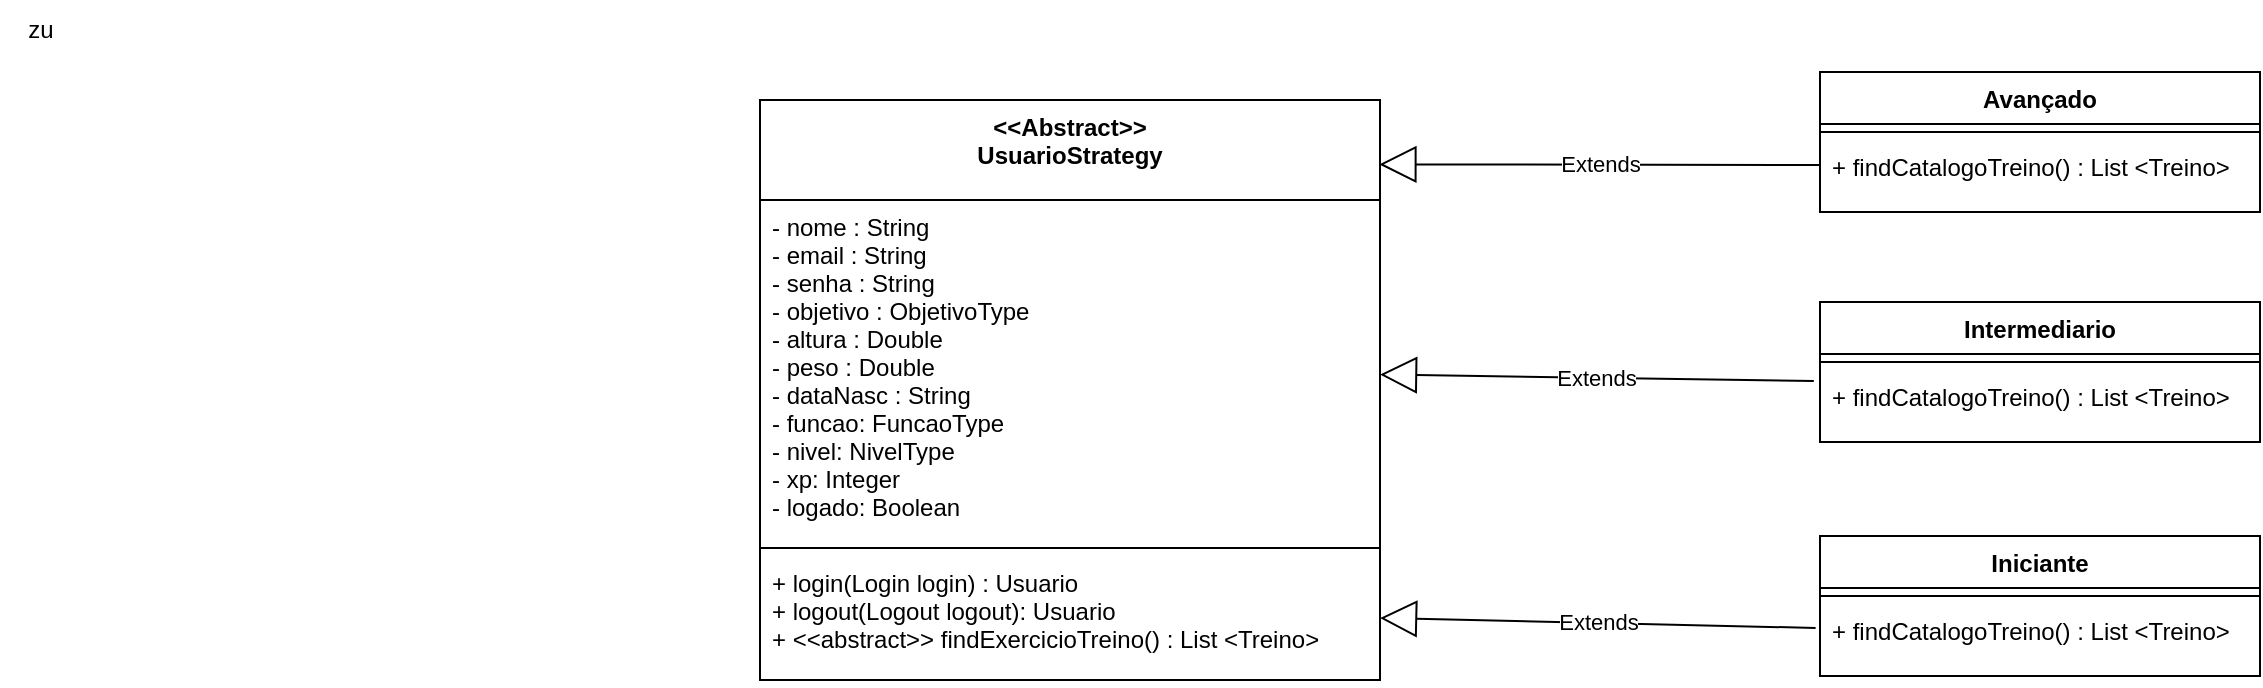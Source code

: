 <mxfile version="20.2.8" type="device"><diagram id="ToS7L3lAEm12-cF7eO7M" name="Page-1"><mxGraphModel dx="1108" dy="450" grid="1" gridSize="10" guides="1" tooltips="1" connect="1" arrows="1" fold="1" page="1" pageScale="1" pageWidth="1169" pageHeight="1654" math="0" shadow="0"><root><mxCell id="0"/><mxCell id="1" parent="0"/><mxCell id="JDwWGKPS2lUx3jECMcdA-8" value="&lt;&lt;Abstract&gt;&gt;&#10;UsuarioStrategy" style="swimlane;fontStyle=1;align=center;verticalAlign=top;childLayout=stackLayout;horizontal=1;startSize=50;horizontalStack=0;resizeParent=1;resizeParentMax=0;resizeLast=0;collapsible=1;marginBottom=0;" parent="1" vertex="1"><mxGeometry x="390" y="355" width="310" height="290" as="geometry"/></mxCell><mxCell id="JDwWGKPS2lUx3jECMcdA-9" value="- nome : String&#10;- email : String&#10;- senha : String&#10;- objetivo : ObjetivoType&#10;- altura : Double&#10;- peso : Double&#10;- dataNasc : String&#10;- funcao: FuncaoType&#10;- nivel: NivelType&#10;- xp: Integer&#10;- logado: Boolean" style="text;strokeColor=none;fillColor=none;align=left;verticalAlign=top;spacingLeft=4;spacingRight=4;overflow=hidden;rotatable=0;points=[[0,0.5],[1,0.5]];portConstraint=eastwest;" parent="JDwWGKPS2lUx3jECMcdA-8" vertex="1"><mxGeometry y="50" width="310" height="170" as="geometry"/></mxCell><mxCell id="JDwWGKPS2lUx3jECMcdA-10" value="" style="line;strokeWidth=1;fillColor=none;align=left;verticalAlign=middle;spacingTop=-1;spacingLeft=3;spacingRight=3;rotatable=0;labelPosition=right;points=[];portConstraint=eastwest;" parent="JDwWGKPS2lUx3jECMcdA-8" vertex="1"><mxGeometry y="220" width="310" height="8" as="geometry"/></mxCell><mxCell id="JDwWGKPS2lUx3jECMcdA-11" value="+ login(Login login) : Usuario&#10;+ logout(Logout logout): Usuario&#10;+ &lt;&lt;abstract&gt;&gt; findExercicioTreino() : List &lt;Treino&gt;" style="text;strokeColor=none;fillColor=none;align=left;verticalAlign=top;spacingLeft=4;spacingRight=4;overflow=hidden;rotatable=0;points=[[0,0.5],[1,0.5]];portConstraint=eastwest;" parent="JDwWGKPS2lUx3jECMcdA-8" vertex="1"><mxGeometry y="228" width="310" height="62" as="geometry"/></mxCell><mxCell id="JDwWGKPS2lUx3jECMcdA-12" value="Iniciante" style="swimlane;fontStyle=1;align=center;verticalAlign=top;childLayout=stackLayout;horizontal=1;startSize=26;horizontalStack=0;resizeParent=1;resizeParentMax=0;resizeLast=0;collapsible=1;marginBottom=0;" parent="1" vertex="1"><mxGeometry x="920" y="573" width="220" height="70" as="geometry"/></mxCell><mxCell id="JDwWGKPS2lUx3jECMcdA-14" value="" style="line;strokeWidth=1;fillColor=none;align=left;verticalAlign=middle;spacingTop=-1;spacingLeft=3;spacingRight=3;rotatable=0;labelPosition=right;points=[];portConstraint=eastwest;" parent="JDwWGKPS2lUx3jECMcdA-12" vertex="1"><mxGeometry y="26" width="220" height="8" as="geometry"/></mxCell><mxCell id="JDwWGKPS2lUx3jECMcdA-15" value="+ findCatalogoTreino() : List &lt;Treino&gt;" style="text;strokeColor=none;fillColor=none;align=left;verticalAlign=top;spacingLeft=4;spacingRight=4;overflow=hidden;rotatable=0;points=[[0,0.5],[1,0.5]];portConstraint=eastwest;" parent="JDwWGKPS2lUx3jECMcdA-12" vertex="1"><mxGeometry y="34" width="220" height="36" as="geometry"/></mxCell><mxCell id="JDwWGKPS2lUx3jECMcdA-16" value="Intermediario" style="swimlane;fontStyle=1;align=center;verticalAlign=top;childLayout=stackLayout;horizontal=1;startSize=26;horizontalStack=0;resizeParent=1;resizeParentMax=0;resizeLast=0;collapsible=1;marginBottom=0;" parent="1" vertex="1"><mxGeometry x="920" y="456" width="220" height="70" as="geometry"/></mxCell><mxCell id="JDwWGKPS2lUx3jECMcdA-18" value="" style="line;strokeWidth=1;fillColor=none;align=left;verticalAlign=middle;spacingTop=-1;spacingLeft=3;spacingRight=3;rotatable=0;labelPosition=right;points=[];portConstraint=eastwest;" parent="JDwWGKPS2lUx3jECMcdA-16" vertex="1"><mxGeometry y="26" width="220" height="8" as="geometry"/></mxCell><mxCell id="JDwWGKPS2lUx3jECMcdA-19" value="+ findCatalogoTreino() : List &lt;Treino&gt;" style="text;strokeColor=none;fillColor=none;align=left;verticalAlign=top;spacingLeft=4;spacingRight=4;overflow=hidden;rotatable=0;points=[[0,0.5],[1,0.5]];portConstraint=eastwest;" parent="JDwWGKPS2lUx3jECMcdA-16" vertex="1"><mxGeometry y="34" width="220" height="36" as="geometry"/></mxCell><mxCell id="JDwWGKPS2lUx3jECMcdA-20" value="Avançado" style="swimlane;fontStyle=1;align=center;verticalAlign=top;childLayout=stackLayout;horizontal=1;startSize=26;horizontalStack=0;resizeParent=1;resizeParentMax=0;resizeLast=0;collapsible=1;marginBottom=0;" parent="1" vertex="1"><mxGeometry x="920" y="341" width="220" height="70" as="geometry"/></mxCell><mxCell id="JDwWGKPS2lUx3jECMcdA-22" value="" style="line;strokeWidth=1;fillColor=none;align=left;verticalAlign=middle;spacingTop=-1;spacingLeft=3;spacingRight=3;rotatable=0;labelPosition=right;points=[];portConstraint=eastwest;" parent="JDwWGKPS2lUx3jECMcdA-20" vertex="1"><mxGeometry y="26" width="220" height="8" as="geometry"/></mxCell><mxCell id="JDwWGKPS2lUx3jECMcdA-23" value="+ findCatalogoTreino() : List &lt;Treino&gt;" style="text;strokeColor=none;fillColor=none;align=left;verticalAlign=top;spacingLeft=4;spacingRight=4;overflow=hidden;rotatable=0;points=[[0,0.5],[1,0.5]];portConstraint=eastwest;" parent="JDwWGKPS2lUx3jECMcdA-20" vertex="1"><mxGeometry y="34" width="220" height="36" as="geometry"/></mxCell><mxCell id="JDwWGKPS2lUx3jECMcdA-29" value="Extends" style="endArrow=block;endSize=16;endFill=0;html=1;rounded=0;exitX=0;exitY=0.348;exitDx=0;exitDy=0;exitPerimeter=0;entryX=0.999;entryY=0.111;entryDx=0;entryDy=0;entryPerimeter=0;" parent="1" source="JDwWGKPS2lUx3jECMcdA-23" target="JDwWGKPS2lUx3jECMcdA-8" edge="1"><mxGeometry width="160" relative="1" as="geometry"><mxPoint x="930" y="270" as="sourcePoint"/><mxPoint x="730" y="380" as="targetPoint"/></mxGeometry></mxCell><mxCell id="JDwWGKPS2lUx3jECMcdA-30" value="Extends" style="endArrow=block;endSize=16;endFill=0;html=1;rounded=0;exitX=-0.01;exitY=0.333;exitDx=0;exitDy=0;exitPerimeter=0;entryX=1;entryY=0.5;entryDx=0;entryDy=0;" parent="1" source="JDwWGKPS2lUx3jECMcdA-15" target="JDwWGKPS2lUx3jECMcdA-11" edge="1"><mxGeometry width="160" relative="1" as="geometry"><mxPoint x="1225" y="570" as="sourcePoint"/><mxPoint x="1190" y="410" as="targetPoint"/></mxGeometry></mxCell><mxCell id="JDwWGKPS2lUx3jECMcdA-31" value="Extends" style="endArrow=block;endSize=16;endFill=0;html=1;rounded=0;exitX=-0.014;exitY=0.152;exitDx=0;exitDy=0;exitPerimeter=0;" parent="1" source="JDwWGKPS2lUx3jECMcdA-19" target="JDwWGKPS2lUx3jECMcdA-9" edge="1"><mxGeometry width="160" relative="1" as="geometry"><mxPoint x="1150" y="409.01" as="sourcePoint"/><mxPoint x="1039.48" y="390.002" as="targetPoint"/></mxGeometry></mxCell><mxCell id="AVa2I5FivA906Dfdj1ca-1" value="zu" style="text;html=1;resizable=0;autosize=1;align=center;verticalAlign=middle;points=[];fillColor=none;strokeColor=none;rounded=0;" vertex="1" parent="1"><mxGeometry x="10" y="305" width="40" height="30" as="geometry"/></mxCell></root></mxGraphModel></diagram></mxfile>